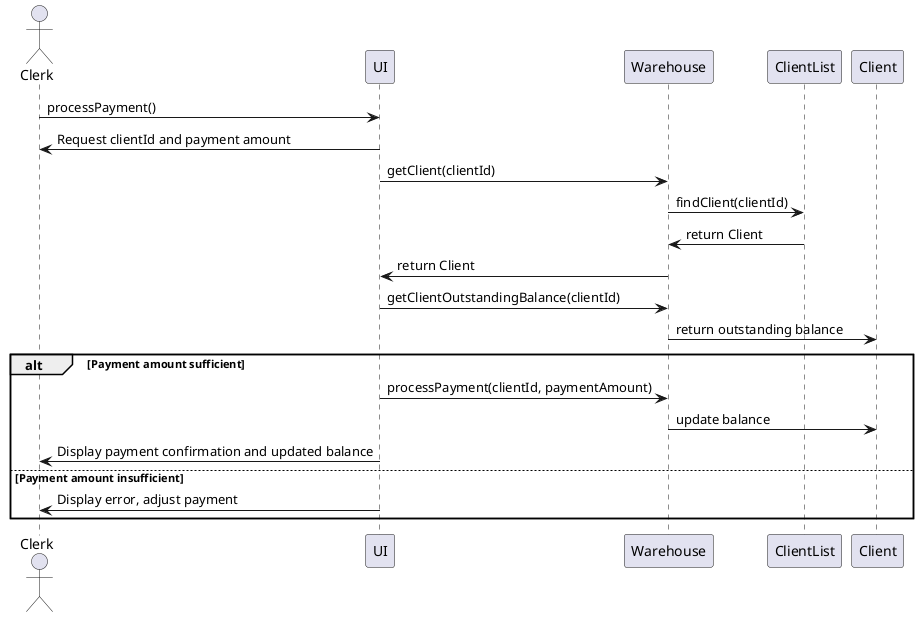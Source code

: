@startuml Receive Client Payment
actor Clerk
participant UI
participant Warehouse
participant ClientList
participant Client

Clerk -> UI: processPayment()
UI -> Clerk: Request clientId and payment amount
UI -> Warehouse: getClient(clientId)
Warehouse -> ClientList: findClient(clientId)
ClientList -> Warehouse: return Client
Warehouse -> UI: return Client
UI -> Warehouse: getClientOutstandingBalance(clientId)
Warehouse -> Client: return outstanding balance

alt Payment amount sufficient
    UI -> Warehouse: processPayment(clientId, paymentAmount)
    Warehouse -> Client: update balance
    UI -> Clerk: Display payment confirmation and updated balance
else Payment amount insufficient
    UI -> Clerk: Display error, adjust payment
end
@enduml
